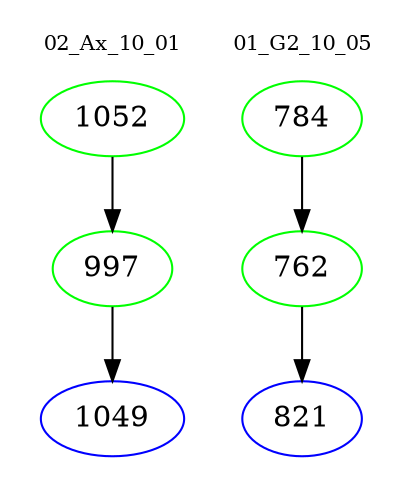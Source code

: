 digraph{
subgraph cluster_0 {
color = white
label = "02_Ax_10_01";
fontsize=10;
T0_1052 [label="1052", color="green"]
T0_1052 -> T0_997 [color="black"]
T0_997 [label="997", color="green"]
T0_997 -> T0_1049 [color="black"]
T0_1049 [label="1049", color="blue"]
}
subgraph cluster_1 {
color = white
label = "01_G2_10_05";
fontsize=10;
T1_784 [label="784", color="green"]
T1_784 -> T1_762 [color="black"]
T1_762 [label="762", color="green"]
T1_762 -> T1_821 [color="black"]
T1_821 [label="821", color="blue"]
}
}
